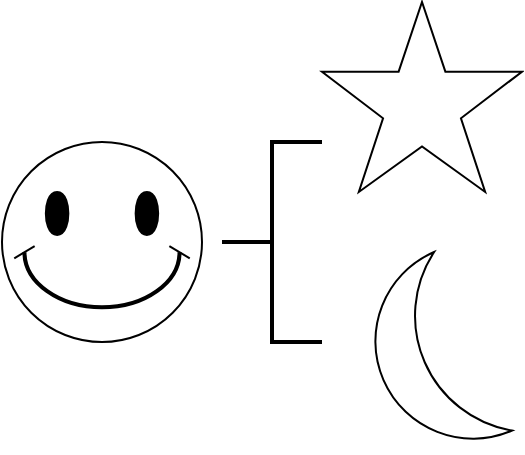 <mxfile version="25.0.3">
  <diagram name="페이지-1" id="Qcywb2sEuS2-xES_pZQ6">
    <mxGraphModel dx="2074" dy="1140" grid="1" gridSize="10" guides="1" tooltips="1" connect="1" arrows="1" fold="1" page="1" pageScale="1" pageWidth="827" pageHeight="1169" math="0" shadow="0">
      <root>
        <mxCell id="0" />
        <mxCell id="1" parent="0" />
        <mxCell id="P_WpEFYgCzm_JtMXwZd3-1" value="" style="strokeWidth=2;html=1;shape=mxgraph.flowchart.annotation_2;align=left;labelPosition=right;pointerEvents=1;" vertex="1" parent="1">
          <mxGeometry x="390" y="530" width="50" height="100" as="geometry" />
        </mxCell>
        <mxCell id="P_WpEFYgCzm_JtMXwZd3-2" value="" style="verticalLabelPosition=bottom;verticalAlign=top;html=1;shape=mxgraph.basic.smiley" vertex="1" parent="1">
          <mxGeometry x="280" y="530" width="100" height="100" as="geometry" />
        </mxCell>
        <mxCell id="P_WpEFYgCzm_JtMXwZd3-3" value="" style="verticalLabelPosition=bottom;verticalAlign=top;html=1;shape=mxgraph.basic.star" vertex="1" parent="1">
          <mxGeometry x="440" y="460" width="100" height="95" as="geometry" />
        </mxCell>
        <mxCell id="P_WpEFYgCzm_JtMXwZd3-4" value="" style="verticalLabelPosition=bottom;verticalAlign=top;html=1;shape=mxgraph.basic.moon" vertex="1" parent="1">
          <mxGeometry x="460" y="585" width="75" height="100" as="geometry" />
        </mxCell>
      </root>
    </mxGraphModel>
  </diagram>
</mxfile>
